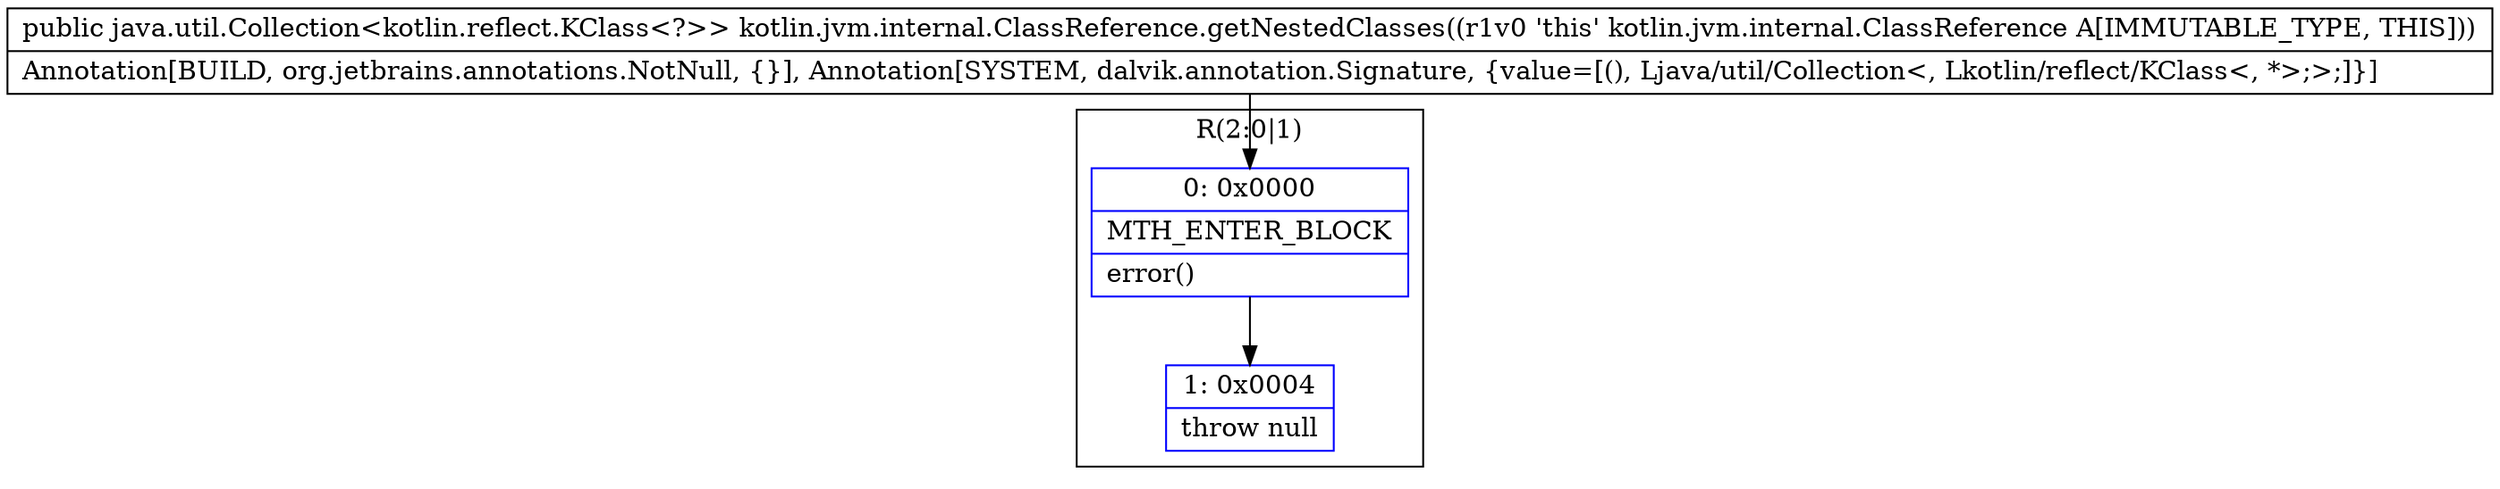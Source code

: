 digraph "CFG forkotlin.jvm.internal.ClassReference.getNestedClasses()Ljava\/util\/Collection;" {
subgraph cluster_Region_2097685843 {
label = "R(2:0|1)";
node [shape=record,color=blue];
Node_0 [shape=record,label="{0\:\ 0x0000|MTH_ENTER_BLOCK\l|error()\l}"];
Node_1 [shape=record,label="{1\:\ 0x0004|throw null\l}"];
}
MethodNode[shape=record,label="{public java.util.Collection\<kotlin.reflect.KClass\<?\>\> kotlin.jvm.internal.ClassReference.getNestedClasses((r1v0 'this' kotlin.jvm.internal.ClassReference A[IMMUTABLE_TYPE, THIS]))  | Annotation[BUILD, org.jetbrains.annotations.NotNull, \{\}], Annotation[SYSTEM, dalvik.annotation.Signature, \{value=[(), Ljava\/util\/Collection\<, Lkotlin\/reflect\/KClass\<, *\>;\>;]\}]\l}"];
MethodNode -> Node_0;
Node_0 -> Node_1;
}

